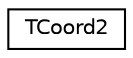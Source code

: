 digraph "Graphical Class Hierarchy"
{
  edge [fontname="Helvetica",fontsize="10",labelfontname="Helvetica",labelfontsize="10"];
  node [fontname="Helvetica",fontsize="10",shape=record];
  rankdir="LR";
  Node0 [label="TCoord2",height=0.2,width=0.4,color="black", fillcolor="white", style="filled",URL="$structTCoord2.html"];
}
